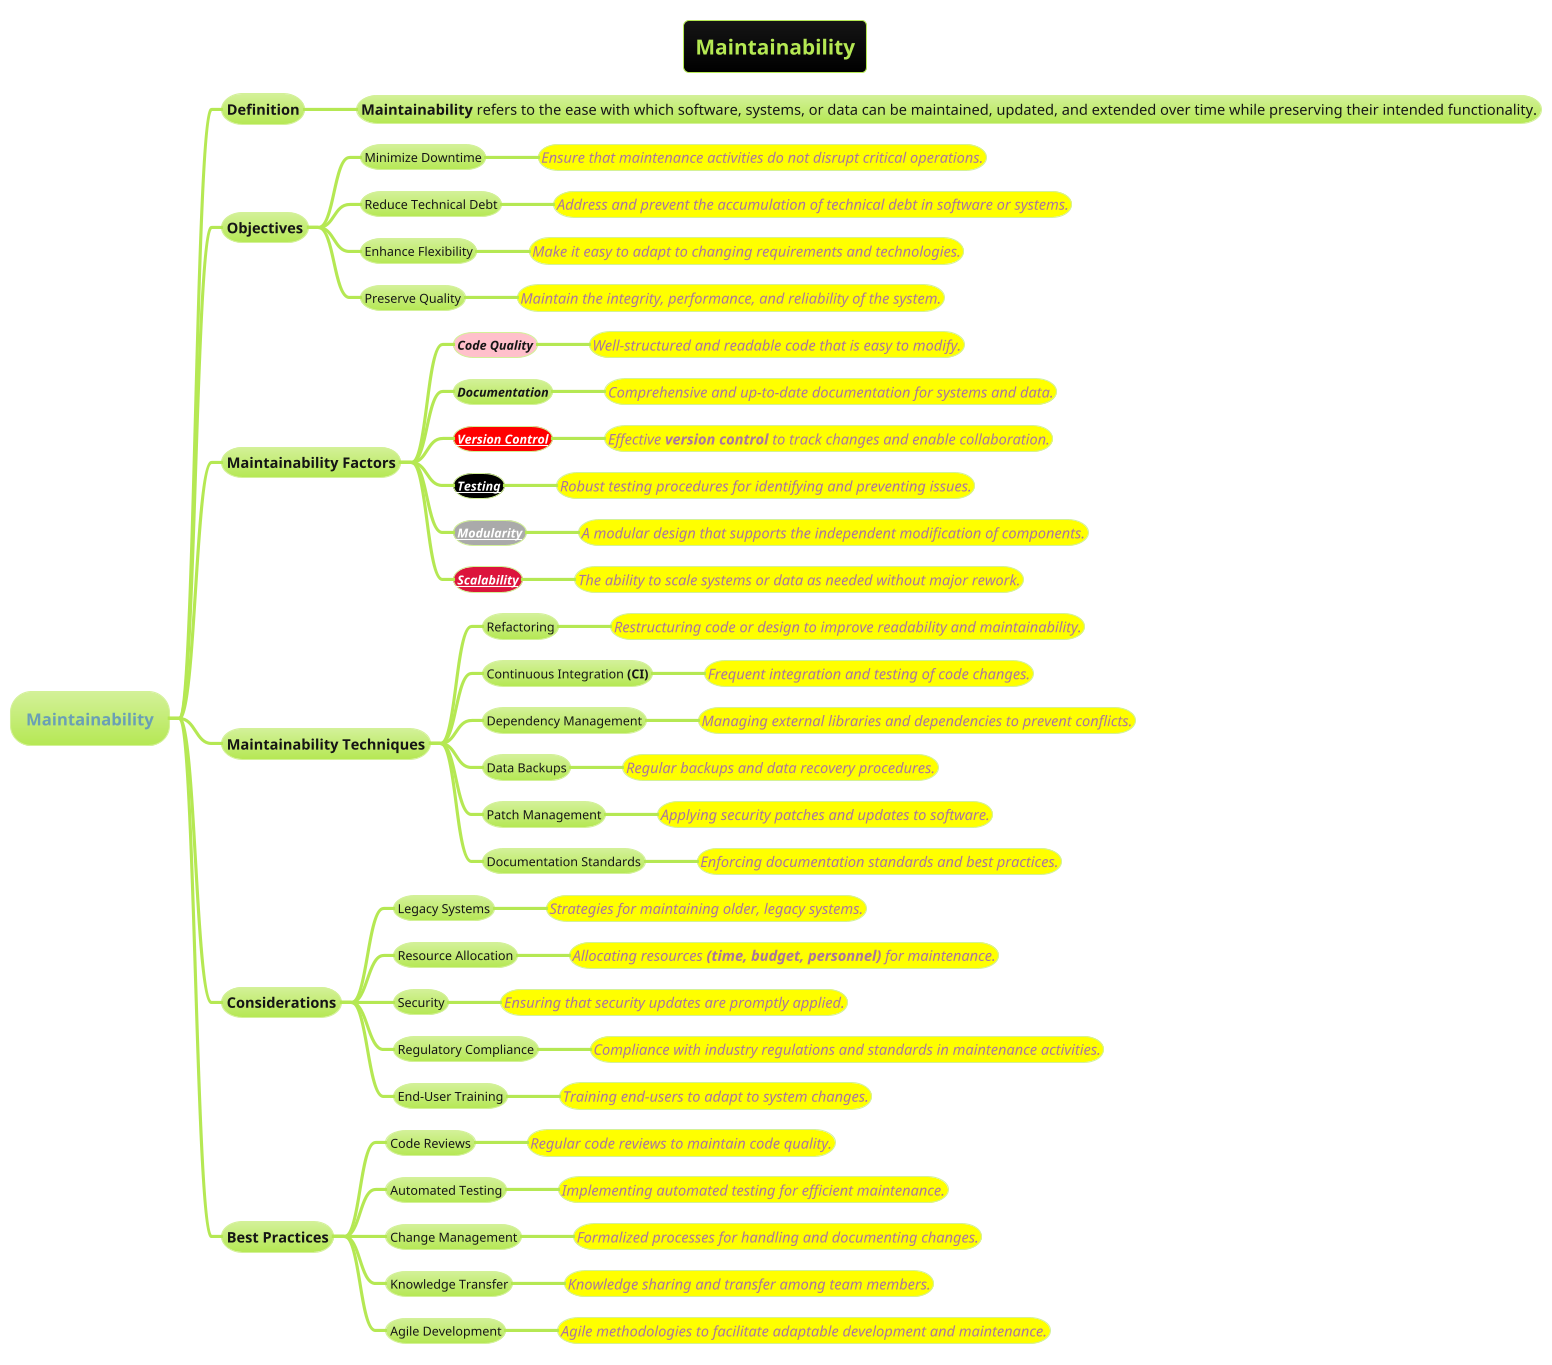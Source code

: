 @startmindmap
title Maintainability
!theme hacker

* Maintainability
** Definition
*** <size:14>**Maintainability** refers to the ease with which software, systems, or data can be maintained, updated, and extended over time while preserving their intended functionality.

** Objectives
*** Minimize Downtime
****[#yellow] ====<size:14>Ensure that maintenance activities do not disrupt critical operations.
*** Reduce Technical Debt
****[#yellow] ====<size:14>Address and prevent the accumulation of technical debt in software or systems.
*** Enhance Flexibility
****[#yellow] ====<size:14>Make it easy to adapt to changing requirements and technologies.
*** Preserve Quality
****[#yellow] ====<size:14>Maintain the integrity, performance, and reliability of the system.

** Maintainability Factors
***[#pink] ====**Code Quality**
****[#yellow] ====<size:14>Well-structured and readable code that is easy to modify.
*** ====**Documentation**
****[#yellow] ====<size:14>Comprehensive and up-to-date documentation for systems and data.
***[#red] ====**[[../../3-devops/GitOps-1.puml Version Control]]**
****[#yellow] ====<size:14>Effective **version control** to track changes and enable collaboration.
***[#black] ====**[[../../books/1-books-backlog/software-testing/Levels-of-Testing.puml Testing]]**
****[#yellow] ====<size:14>Robust testing procedures for identifying and preventing issues.
***[#a] ====**[[Modularity.puml Modularity]]**
****[#yellow] ====<size:14>A modular design that supports the independent modification of components.
***[#crimson] ====**[[Scalability.puml Scalability]]**
****[#yellow] ====<size:14>The ability to scale systems or data as needed without major rework.

** Maintainability Techniques
*** Refactoring
****[#yellow] ====<size:14>Restructuring code or design to improve readability and maintainability.
*** Continuous Integration **(CI)**
****[#yellow] ====<size:14>Frequent integration and testing of code changes.
*** Dependency Management
****[#yellow] ====<size:14>Managing external libraries and dependencies to prevent conflicts.
*** Data Backups
****[#yellow] ====<size:14>Regular backups and data recovery procedures.
*** Patch Management
****[#yellow] ====<size:14>Applying security patches and updates to software.
*** Documentation Standards
****[#yellow] ====<size:14>Enforcing documentation standards and best practices.

** Considerations
*** Legacy Systems
****[#yellow] ====<size:14>Strategies for maintaining older, legacy systems.
*** Resource Allocation
****[#yellow] ====<size:14>Allocating resources **(time, budget, personnel)** for maintenance.
*** Security
****[#yellow] ====<size:14>Ensuring that security updates are promptly applied.
*** Regulatory Compliance
****[#yellow] ====<size:14>Compliance with industry regulations and standards in maintenance activities.

*** End-User Training
****[#yellow] ====<size:14>Training end-users to adapt to system changes.

** Best Practices
*** Code Reviews
****[#yellow] ====<size:14>Regular code reviews to maintain code quality.
*** Automated Testing
****[#yellow] ====<size:14>Implementing automated testing for efficient maintenance.
*** Change Management
****[#yellow] ====<size:14>Formalized processes for handling and documenting changes.
*** Knowledge Transfer
****[#yellow] ====<size:14>Knowledge sharing and transfer among team members.
*** Agile Development
****[#yellow] ====<size:14>Agile methodologies to facilitate adaptable development and maintenance.

@endmindmap
